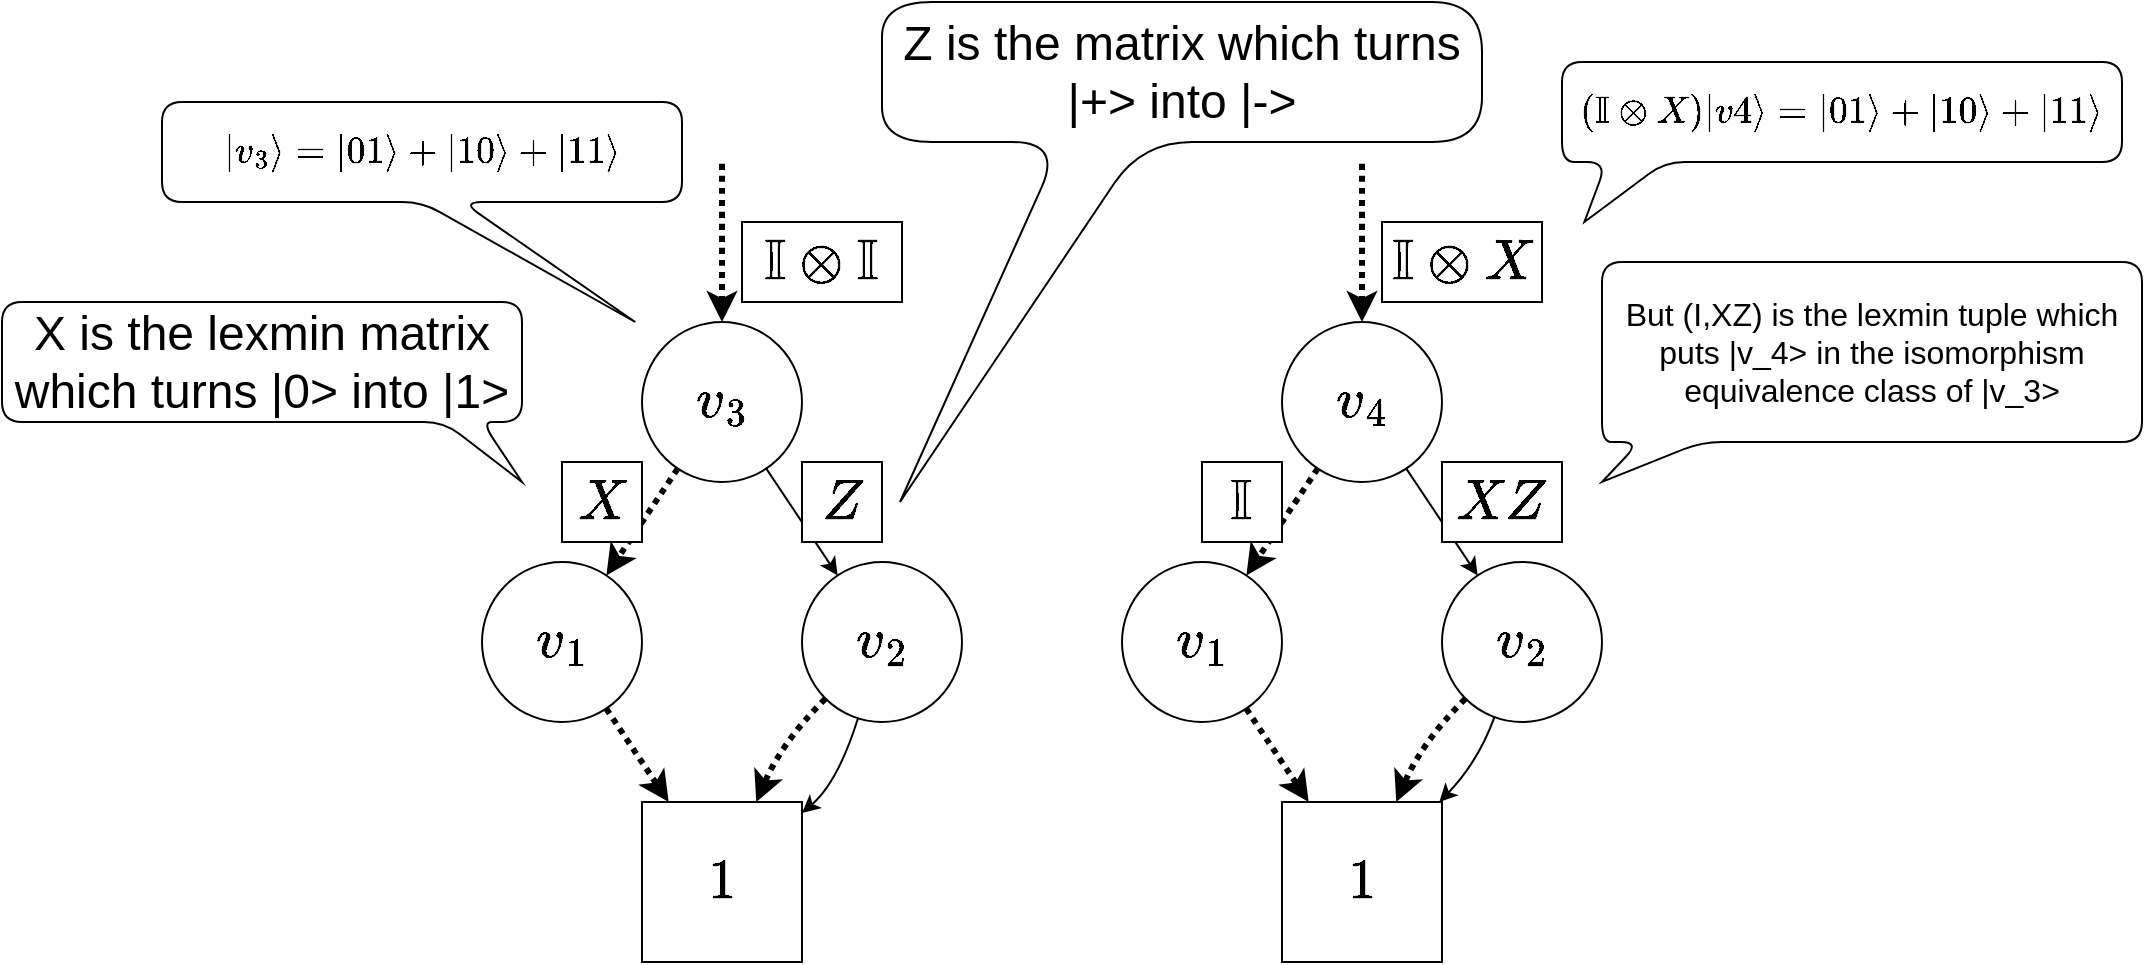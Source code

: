 <mxfile version="14.1.8" type="device"><diagram id="xh2Rq3FsN_FIBtXkZqCT" name="Page-1"><mxGraphModel dx="2035" dy="1918" grid="1" gridSize="10" guides="1" tooltips="1" connect="1" arrows="1" fold="1" page="1" pageScale="1" pageWidth="850" pageHeight="1100" math="1" shadow="0"><root><mxCell id="0"/><mxCell id="1" parent="0"/><mxCell id="-lofOCsDTQFy9_A4rlgk-9" style="rounded=0;orthogonalLoop=1;jettySize=auto;html=1;fontSize=24;dashed=1;strokeWidth=3;dashPattern=1 1;" edge="1" parent="1" source="-lofOCsDTQFy9_A4rlgk-1" target="-lofOCsDTQFy9_A4rlgk-2"><mxGeometry relative="1" as="geometry"/></mxCell><mxCell id="-lofOCsDTQFy9_A4rlgk-10" style="edgeStyle=none;rounded=0;orthogonalLoop=1;jettySize=auto;html=1;fontSize=24;" edge="1" parent="1" source="-lofOCsDTQFy9_A4rlgk-1" target="-lofOCsDTQFy9_A4rlgk-3"><mxGeometry relative="1" as="geometry"/></mxCell><mxCell id="-lofOCsDTQFy9_A4rlgk-23" style="edgeStyle=none;curved=1;orthogonalLoop=1;jettySize=auto;html=1;dashed=1;dashPattern=1 1;strokeWidth=3;fontSize=24;endArrow=none;endFill=0;startArrow=classic;startFill=1;" edge="1" parent="1" source="-lofOCsDTQFy9_A4rlgk-1"><mxGeometry relative="1" as="geometry"><mxPoint x="200" y="40" as="targetPoint"/></mxGeometry></mxCell><mxCell id="-lofOCsDTQFy9_A4rlgk-1" value="$$v_3$$" style="ellipse;whiteSpace=wrap;html=1;aspect=fixed;fontSize=24;" vertex="1" parent="1"><mxGeometry x="160" y="120" width="80" height="80" as="geometry"/></mxCell><mxCell id="-lofOCsDTQFy9_A4rlgk-12" style="edgeStyle=none;rounded=0;orthogonalLoop=1;jettySize=auto;html=1;fontSize=24;dashed=1;strokeWidth=3;dashPattern=1 1;" edge="1" parent="1" source="-lofOCsDTQFy9_A4rlgk-2" target="-lofOCsDTQFy9_A4rlgk-7"><mxGeometry relative="1" as="geometry"/></mxCell><mxCell id="-lofOCsDTQFy9_A4rlgk-2" value="$$v_1$$" style="ellipse;whiteSpace=wrap;html=1;aspect=fixed;fontSize=24;" vertex="1" parent="1"><mxGeometry x="80" y="240" width="80" height="80" as="geometry"/></mxCell><mxCell id="-lofOCsDTQFy9_A4rlgk-11" style="edgeStyle=none;orthogonalLoop=1;jettySize=auto;html=1;fontSize=24;curved=1;" edge="1" parent="1" source="-lofOCsDTQFy9_A4rlgk-3" target="-lofOCsDTQFy9_A4rlgk-7"><mxGeometry relative="1" as="geometry"><Array as="points"><mxPoint x="258" y="350"/></Array></mxGeometry></mxCell><mxCell id="-lofOCsDTQFy9_A4rlgk-18" style="edgeStyle=none;curved=1;orthogonalLoop=1;jettySize=auto;html=1;fontSize=24;dashed=1;strokeWidth=3;dashPattern=1 1;" edge="1" parent="1" source="-lofOCsDTQFy9_A4rlgk-3" target="-lofOCsDTQFy9_A4rlgk-7"><mxGeometry relative="1" as="geometry"><Array as="points"><mxPoint x="230" y="330"/></Array></mxGeometry></mxCell><mxCell id="-lofOCsDTQFy9_A4rlgk-3" value="$$v_2$$" style="ellipse;whiteSpace=wrap;html=1;aspect=fixed;fontSize=24;" vertex="1" parent="1"><mxGeometry x="240" y="240" width="80" height="80" as="geometry"/></mxCell><mxCell id="-lofOCsDTQFy9_A4rlgk-13" style="edgeStyle=none;curved=1;orthogonalLoop=1;jettySize=auto;html=1;fontSize=24;dashed=1;strokeWidth=3;dashPattern=1 1;" edge="1" parent="1" source="-lofOCsDTQFy9_A4rlgk-4" target="-lofOCsDTQFy9_A4rlgk-5"><mxGeometry relative="1" as="geometry"/></mxCell><mxCell id="-lofOCsDTQFy9_A4rlgk-17" style="edgeStyle=none;curved=1;orthogonalLoop=1;jettySize=auto;html=1;fontSize=24;" edge="1" parent="1" source="-lofOCsDTQFy9_A4rlgk-4" target="-lofOCsDTQFy9_A4rlgk-6"><mxGeometry relative="1" as="geometry"/></mxCell><mxCell id="-lofOCsDTQFy9_A4rlgk-24" style="edgeStyle=none;curved=1;orthogonalLoop=1;jettySize=auto;html=1;dashed=1;dashPattern=1 1;strokeWidth=3;fontSize=24;endArrow=none;endFill=0;startArrow=classic;startFill=1;" edge="1" parent="1" source="-lofOCsDTQFy9_A4rlgk-4"><mxGeometry relative="1" as="geometry"><mxPoint x="520" y="40" as="targetPoint"/></mxGeometry></mxCell><mxCell id="-lofOCsDTQFy9_A4rlgk-4" value="$$v_4$$" style="ellipse;whiteSpace=wrap;html=1;aspect=fixed;fontSize=24;" vertex="1" parent="1"><mxGeometry x="480" y="120" width="80" height="80" as="geometry"/></mxCell><mxCell id="-lofOCsDTQFy9_A4rlgk-14" style="edgeStyle=none;curved=1;orthogonalLoop=1;jettySize=auto;html=1;fontSize=24;dashed=1;strokeWidth=3;dashPattern=1 1;" edge="1" parent="1" source="-lofOCsDTQFy9_A4rlgk-5" target="-lofOCsDTQFy9_A4rlgk-8"><mxGeometry relative="1" as="geometry"/></mxCell><mxCell id="-lofOCsDTQFy9_A4rlgk-5" value="$$v_1$$" style="ellipse;whiteSpace=wrap;html=1;aspect=fixed;fontSize=24;" vertex="1" parent="1"><mxGeometry x="400" y="240" width="80" height="80" as="geometry"/></mxCell><mxCell id="-lofOCsDTQFy9_A4rlgk-15" style="edgeStyle=none;curved=1;orthogonalLoop=1;jettySize=auto;html=1;fontSize=24;" edge="1" parent="1" source="-lofOCsDTQFy9_A4rlgk-6" target="-lofOCsDTQFy9_A4rlgk-8"><mxGeometry relative="1" as="geometry"><Array as="points"><mxPoint x="578" y="340"/></Array></mxGeometry></mxCell><mxCell id="-lofOCsDTQFy9_A4rlgk-16" style="edgeStyle=none;curved=1;orthogonalLoop=1;jettySize=auto;html=1;fontSize=24;dashed=1;dashPattern=1 1;strokeWidth=3;" edge="1" parent="1" source="-lofOCsDTQFy9_A4rlgk-6" target="-lofOCsDTQFy9_A4rlgk-8"><mxGeometry relative="1" as="geometry"><Array as="points"><mxPoint x="550" y="330"/></Array></mxGeometry></mxCell><mxCell id="-lofOCsDTQFy9_A4rlgk-6" value="$$v_2$$" style="ellipse;whiteSpace=wrap;html=1;aspect=fixed;fontSize=24;" vertex="1" parent="1"><mxGeometry x="560" y="240" width="80" height="80" as="geometry"/></mxCell><mxCell id="-lofOCsDTQFy9_A4rlgk-7" value="$$1$$" style="rounded=0;whiteSpace=wrap;html=1;fontSize=24;" vertex="1" parent="1"><mxGeometry x="160" y="360" width="80" height="80" as="geometry"/></mxCell><mxCell id="-lofOCsDTQFy9_A4rlgk-8" value="$$1$$" style="rounded=0;whiteSpace=wrap;html=1;fontSize=24;" vertex="1" parent="1"><mxGeometry x="480" y="360" width="80" height="80" as="geometry"/></mxCell><mxCell id="-lofOCsDTQFy9_A4rlgk-19" value="$$XZ$$" style="rounded=0;whiteSpace=wrap;html=1;fontSize=24;" vertex="1" parent="1"><mxGeometry x="560" y="190" width="60" height="40" as="geometry"/></mxCell><mxCell id="-lofOCsDTQFy9_A4rlgk-20" value="$$X$$" style="rounded=0;whiteSpace=wrap;html=1;fontSize=24;" vertex="1" parent="1"><mxGeometry x="120" y="190" width="40" height="40" as="geometry"/></mxCell><mxCell id="-lofOCsDTQFy9_A4rlgk-21" value="$$Z$$" style="rounded=0;whiteSpace=wrap;html=1;fontSize=24;" vertex="1" parent="1"><mxGeometry x="240" y="190" width="40" height="40" as="geometry"/></mxCell><mxCell id="-lofOCsDTQFy9_A4rlgk-22" value="$$\mathbb I\otimes X$$" style="rounded=0;whiteSpace=wrap;html=1;fontSize=24;" vertex="1" parent="1"><mxGeometry x="530" y="70" width="80" height="40" as="geometry"/></mxCell><mxCell id="-lofOCsDTQFy9_A4rlgk-25" value="$$\mathbb I$$" style="rounded=0;whiteSpace=wrap;html=1;fontSize=24;" vertex="1" parent="1"><mxGeometry x="440" y="190" width="40" height="40" as="geometry"/></mxCell><mxCell id="-lofOCsDTQFy9_A4rlgk-27" value="$$\mathbb I\otimes \mathbb I$$" style="rounded=0;whiteSpace=wrap;html=1;fontSize=24;" vertex="1" parent="1"><mxGeometry x="210" y="70" width="80" height="40" as="geometry"/></mxCell><mxCell id="-lofOCsDTQFy9_A4rlgk-28" value="X is the lexmin matrix which turns |0&amp;gt; into |1&amp;gt;" style="shape=callout;whiteSpace=wrap;html=1;perimeter=calloutPerimeter;fontSize=24;position2=1;base=19;size=30;position=0.85;rounded=1;" vertex="1" parent="1"><mxGeometry x="-160" y="110" width="260" height="90" as="geometry"/></mxCell><mxCell id="-lofOCsDTQFy9_A4rlgk-29" value="Z is the matrix which turns |+&amp;gt; into |-&amp;gt;" style="shape=callout;whiteSpace=wrap;html=1;perimeter=calloutPerimeter;rounded=1;fontSize=24;size=180;position=0.3;position2=0.03;base=40;arcSize=50;" vertex="1" parent="1"><mxGeometry x="280" y="-40" width="300" height="250" as="geometry"/></mxCell><mxCell id="-lofOCsDTQFy9_A4rlgk-30" value="$$|v_3\rangle=|01\rangle+|10\rangle +|11\rangle$$" style="shape=callout;whiteSpace=wrap;html=1;perimeter=calloutPerimeter;rounded=1;fontSize=16;position2=0.91;size=60;position=0.5;" vertex="1" parent="1"><mxGeometry x="-80" y="10" width="260" height="110" as="geometry"/></mxCell><mxCell id="-lofOCsDTQFy9_A4rlgk-31" value="$$(\mathbb I\otimes X)|v4\rangle=|01\rangle+|10\rangle +|11\rangle$$" style="shape=callout;whiteSpace=wrap;html=1;perimeter=calloutPerimeter;rounded=1;fontSize=16;position2=0.04;size=30;position=0.08;base=29;" vertex="1" parent="1"><mxGeometry x="620" y="-10" width="280" height="80" as="geometry"/></mxCell><mxCell id="-lofOCsDTQFy9_A4rlgk-32" value="But (I,XZ) is the lexmin tuple which puts |v_4&amp;gt; in the isomorphism equivalence class of |v_3&amp;gt;" style="shape=callout;whiteSpace=wrap;html=1;perimeter=calloutPerimeter;rounded=1;fontSize=16;position2=0;size=20;position=0.07;base=31;" vertex="1" parent="1"><mxGeometry x="640" y="90" width="270" height="110" as="geometry"/></mxCell></root></mxGraphModel></diagram></mxfile>